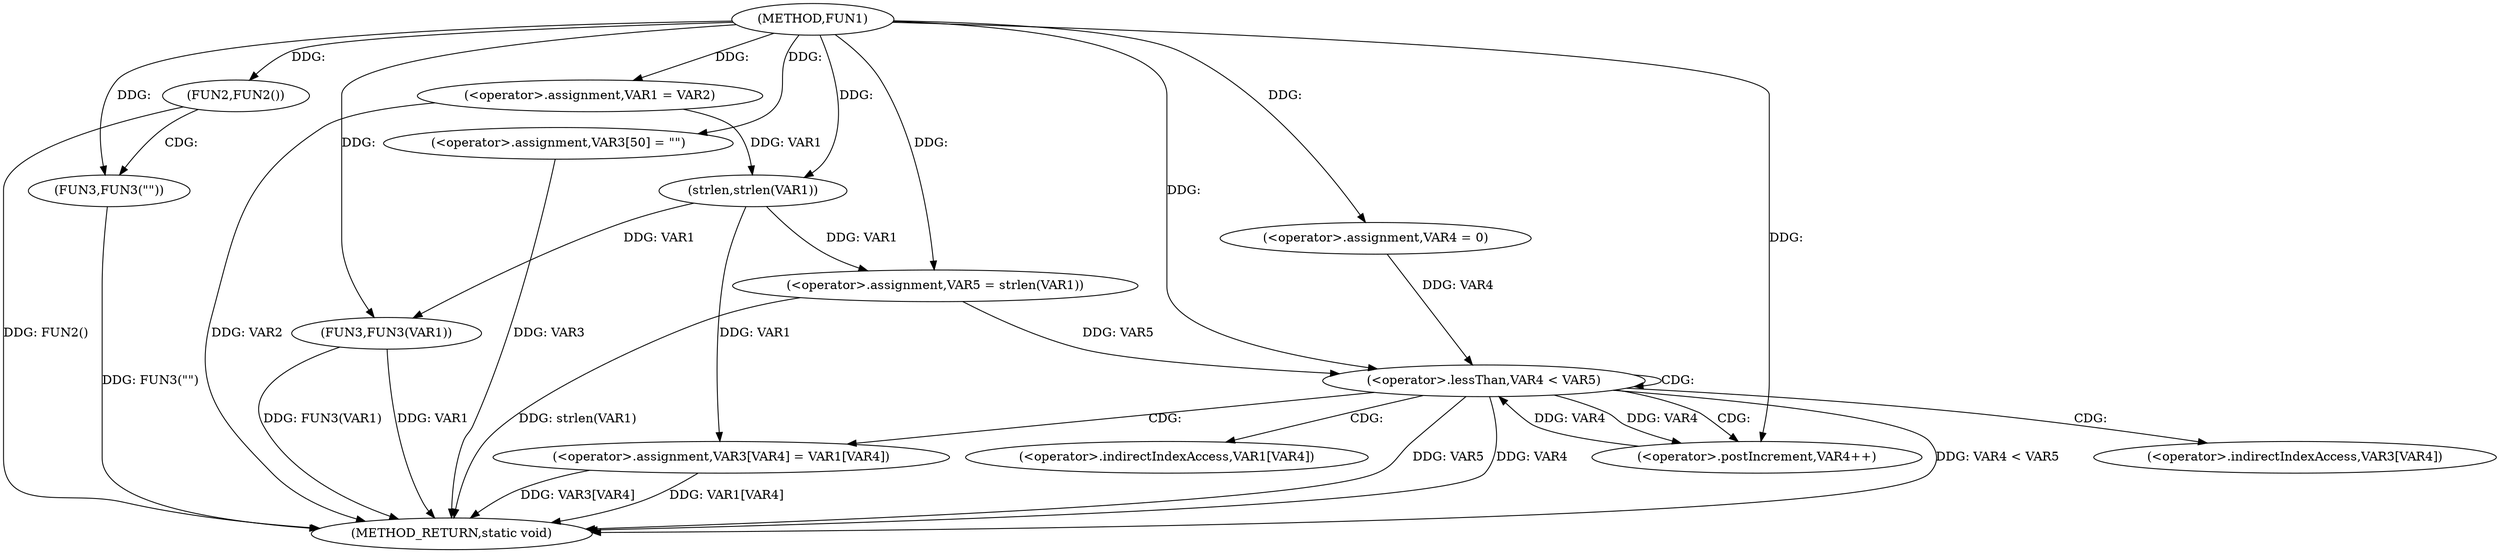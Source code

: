 digraph FUN1 {  
"1000100" [label = "(METHOD,FUN1)" ]
"1000144" [label = "(METHOD_RETURN,static void)" ]
"1000104" [label = "(<operator>.assignment,VAR1 = VAR2)" ]
"1000108" [label = "(FUN2,FUN2())" ]
"1000110" [label = "(FUN3,FUN3(\"\"))" ]
"1000116" [label = "(<operator>.assignment,VAR3[50] = \"\")" ]
"1000121" [label = "(<operator>.assignment,VAR5 = strlen(VAR1))" ]
"1000123" [label = "(strlen,strlen(VAR1))" ]
"1000126" [label = "(<operator>.assignment,VAR4 = 0)" ]
"1000129" [label = "(<operator>.lessThan,VAR4 < VAR5)" ]
"1000132" [label = "(<operator>.postIncrement,VAR4++)" ]
"1000135" [label = "(<operator>.assignment,VAR3[VAR4] = VAR1[VAR4])" ]
"1000142" [label = "(FUN3,FUN3(VAR1))" ]
"1000136" [label = "(<operator>.indirectIndexAccess,VAR3[VAR4])" ]
"1000139" [label = "(<operator>.indirectIndexAccess,VAR1[VAR4])" ]
  "1000116" -> "1000144"  [ label = "DDG: VAR3"] 
  "1000142" -> "1000144"  [ label = "DDG: FUN3(VAR1)"] 
  "1000108" -> "1000144"  [ label = "DDG: FUN2()"] 
  "1000129" -> "1000144"  [ label = "DDG: VAR4 < VAR5"] 
  "1000104" -> "1000144"  [ label = "DDG: VAR2"] 
  "1000129" -> "1000144"  [ label = "DDG: VAR5"] 
  "1000129" -> "1000144"  [ label = "DDG: VAR4"] 
  "1000121" -> "1000144"  [ label = "DDG: strlen(VAR1)"] 
  "1000135" -> "1000144"  [ label = "DDG: VAR1[VAR4]"] 
  "1000110" -> "1000144"  [ label = "DDG: FUN3(\"\")"] 
  "1000142" -> "1000144"  [ label = "DDG: VAR1"] 
  "1000135" -> "1000144"  [ label = "DDG: VAR3[VAR4]"] 
  "1000100" -> "1000104"  [ label = "DDG: "] 
  "1000100" -> "1000108"  [ label = "DDG: "] 
  "1000100" -> "1000110"  [ label = "DDG: "] 
  "1000100" -> "1000116"  [ label = "DDG: "] 
  "1000123" -> "1000121"  [ label = "DDG: VAR1"] 
  "1000100" -> "1000121"  [ label = "DDG: "] 
  "1000104" -> "1000123"  [ label = "DDG: VAR1"] 
  "1000100" -> "1000123"  [ label = "DDG: "] 
  "1000100" -> "1000126"  [ label = "DDG: "] 
  "1000126" -> "1000129"  [ label = "DDG: VAR4"] 
  "1000132" -> "1000129"  [ label = "DDG: VAR4"] 
  "1000100" -> "1000129"  [ label = "DDG: "] 
  "1000121" -> "1000129"  [ label = "DDG: VAR5"] 
  "1000129" -> "1000132"  [ label = "DDG: VAR4"] 
  "1000100" -> "1000132"  [ label = "DDG: "] 
  "1000123" -> "1000135"  [ label = "DDG: VAR1"] 
  "1000123" -> "1000142"  [ label = "DDG: VAR1"] 
  "1000100" -> "1000142"  [ label = "DDG: "] 
  "1000108" -> "1000110"  [ label = "CDG: "] 
  "1000129" -> "1000132"  [ label = "CDG: "] 
  "1000129" -> "1000129"  [ label = "CDG: "] 
  "1000129" -> "1000139"  [ label = "CDG: "] 
  "1000129" -> "1000135"  [ label = "CDG: "] 
  "1000129" -> "1000136"  [ label = "CDG: "] 
}
